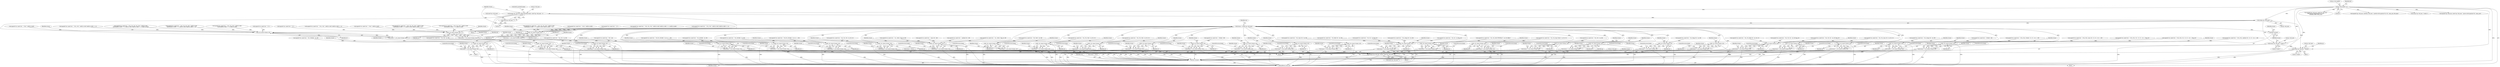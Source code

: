 digraph "0_radare2_f41e941341e44aa86edd4483c4487ec09a074257@API" {
"1000377" [label="(Call,strdup (op->buf_asm))"];
"1000360" [label="(Call,strncpy (op->buf_asm, dalvik_opcodes[i].name, sizeof (op->buf_asm) - 1))"];
"1000159" [label="(Call,op->buf_asm[0] = 0)"];
"1000369" [label="(Call,sizeof (op->buf_asm) - 1)"];
"1000375" [label="(Call,strasm = strdup (op->buf_asm))"];
"1000423" [label="(Call,r_str_concat (strasm, str))"];
"1000421" [label="(Call,strasm = r_str_concat (strasm, str))"];
"1002136" [label="(Call,strncpy (op->buf_asm, strasm, sizeof (op->buf_asm) - 1))"];
"1002198" [label="(Call,free (strasm))"];
"1000455" [label="(Call,r_str_concat (strasm, str))"];
"1000453" [label="(Call,strasm = r_str_concat (strasm, str))"];
"1000491" [label="(Call,r_str_concat (strasm, str))"];
"1000489" [label="(Call,strasm = r_str_concat (strasm, str))"];
"1000511" [label="(Call,r_str_concat (strasm, str))"];
"1000509" [label="(Call,strasm = r_str_concat (strasm, str))"];
"1000541" [label="(Call,r_str_concat (strasm, str))"];
"1000539" [label="(Call,strasm = r_str_concat (strasm, str))"];
"1000575" [label="(Call,r_str_concat (strasm, str))"];
"1000573" [label="(Call,strasm = r_str_concat (strasm, str))"];
"1000638" [label="(Call,r_str_concat (strasm, str))"];
"1000636" [label="(Call,strasm = r_str_concat (strasm, str))"];
"1000693" [label="(Call,r_str_concat (strasm, str))"];
"1000691" [label="(Call,strasm = r_str_concat (strasm, str))"];
"1000771" [label="(Call,r_str_concat (strasm, str))"];
"1000769" [label="(Call,strasm = r_str_concat (strasm, str))"];
"1000807" [label="(Call,r_str_concat (strasm, str))"];
"1000805" [label="(Call,strasm = r_str_concat (strasm, str))"];
"1000843" [label="(Call,r_str_concat (strasm, str))"];
"1000841" [label="(Call,strasm = r_str_concat (strasm, str))"];
"1000885" [label="(Call,r_str_concat (strasm, str))"];
"1000883" [label="(Call,strasm = r_str_concat (strasm, str))"];
"1000899" [label="(Call,r_str_concat (strasm, str))"];
"1000897" [label="(Call,strasm = r_str_concat (strasm, str))"];
"1000919" [label="(Call,r_str_concat (strasm, str))"];
"1000917" [label="(Call,strasm = r_str_concat (strasm, str))"];
"1000946" [label="(Call,r_str_concat (strasm, str))"];
"1000944" [label="(Call,strasm = r_str_concat (strasm, str))"];
"1000978" [label="(Call,r_str_concat (strasm, str))"];
"1000976" [label="(Call,strasm = r_str_concat (strasm, str))"];
"1001014" [label="(Call,r_str_concat (strasm, str))"];
"1001012" [label="(Call,strasm = r_str_concat (strasm, str))"];
"1001053" [label="(Call,r_str_concat (strasm, str))"];
"1001051" [label="(Call,strasm = r_str_concat (strasm, str))"];
"1001179" [label="(Call,r_str_concat (strasm, str))"];
"1001177" [label="(Call,strasm = r_str_concat (strasm, str))"];
"1001190" [label="(Call,r_str_concat (strasm, str))"];
"1001188" [label="(Call,strasm = r_str_concat (strasm, str))"];
"1001239" [label="(Call,r_str_concat (strasm, str))"];
"1001237" [label="(Call,strasm = r_str_concat (strasm, str))"];
"1001364" [label="(Call,r_str_concat (strasm, str))"];
"1001362" [label="(Call,strasm = r_str_concat (strasm, str))"];
"1001375" [label="(Call,r_str_concat (strasm, str))"];
"1001373" [label="(Call,strasm = r_str_concat (strasm, str))"];
"1001502" [label="(Call,r_str_concat (strasm, str))"];
"1001500" [label="(Call,strasm = r_str_concat (strasm, str))"];
"1001566" [label="(Call,r_str_concat (strasm, str))"];
"1001564" [label="(Call,strasm = r_str_concat (strasm, str))"];
"1001612" [label="(Call,r_str_concat (strasm, str))"];
"1001610" [label="(Call,strasm = r_str_concat (strasm, str))"];
"1001715" [label="(Call,r_str_concat (strasm, str))"];
"1001713" [label="(Call,strasm = r_str_concat (strasm, str))"];
"1001775" [label="(Call,r_str_concat (strasm, str))"];
"1001773" [label="(Call,strasm = r_str_concat (strasm, str))"];
"1001890" [label="(Call,r_str_concat (strasm, str))"];
"1001888" [label="(Call,strasm = r_str_concat (strasm, str))"];
"1002050" [label="(Call,r_str_concat (strasm, str))"];
"1002048" [label="(Call,strasm = r_str_concat (strasm, str))"];
"1002112" [label="(Call,r_str_concat (strasm, str))"];
"1002110" [label="(Call,strasm = r_str_concat (strasm, str))"];
"1002125" [label="(Call,free (strasm))"];
"1002120" [label="(Call,strcpy (op->buf_asm, \"invalid \"))"];
"1002161" [label="(Call,strcpy (op->buf_asm , \"invalid\"))"];
"1001417" [label="(Call,snprintf (str, sizeof (str), \" v%i, string+%i\", vA, vB))"];
"1000769" [label="(Call,strasm = r_str_concat (strasm, str))"];
"1000639" [label="(Identifier,strasm)"];
"1002049" [label="(Identifier,strasm)"];
"1001241" [label="(Identifier,str)"];
"1002128" [label="(Identifier,strasm)"];
"1002198" [label="(Call,free (strasm))"];
"1002135" [label="(Block,)"];
"1000414" [label="(Call,snprintf (str, sizeof (str), \" v%i, v%i\", vA, vB))"];
"1002127" [label="(Call,strasm = NULL)"];
"1002048" [label="(Call,strasm = r_str_concat (strasm, str))"];
"1000901" [label="(Identifier,str)"];
"1000641" [label="(ControlStructure,break;)"];
"1001016" [label="(Identifier,str)"];
"1000382" [label="(Identifier,size)"];
"1000897" [label="(Call,strasm = r_str_concat (strasm, str))"];
"1001976" [label="(Call,snprintf (str, sizeof (str), \" {v%i, v%i, v%i, v%i}\", buf[4] & 0x0f,\n \t\t\t\t\t\t\t(buf[4] & 0xf0) >> 4, buf[5] & 0x0f, (buf[5] & 0xf0) >> 4))"];
"1001188" [label="(Call,strasm = r_str_concat (strasm, str))"];
"1001601" [label="(Call,snprintf (str, sizeof (str), \" v%i, thing+%i\", vA, vB))"];
"1001777" [label="(Identifier,str)"];
"1000884" [label="(Identifier,strasm)"];
"1000981" [label="(ControlStructure,break;)"];
"1002162" [label="(Call,op->buf_asm)"];
"1000883" [label="(Call,strasm = r_str_concat (strasm, str))"];
"1000489" [label="(Call,strasm = r_str_concat (strasm, str))"];
"1002124" [label="(Literal,\"invalid \")"];
"1001225" [label="(Call,snprintf (str, sizeof (str), \" {v%i..v%i}, [%04x]\", vC, vC + vA - 1, vB))"];
"1000809" [label="(Identifier,str)"];
"1001952" [label="(Call,snprintf (str, sizeof (str), \" {v%i, v%i, v%i}\", buf[4] & 0x0f,\n \t\t\t\t\t\t\t(buf[4] & 0xf0) >> 4, buf[5] & 0x0f))"];
"1002069" [label="(Call,snprintf (str, sizeof (str), \", %s ; 0x%x\", flag_str, vB))"];
"1000945" [label="(Identifier,strasm)"];
"1000543" [label="(Identifier,str)"];
"1002078" [label="(Call,snprintf (str, sizeof (str), \", class+%i\", vB))"];
"1001502" [label="(Call,r_str_concat (strasm, str))"];
"1001055" [label="(Identifier,str)"];
"1000131" [label="(Block,)"];
"1000378" [label="(Call,op->buf_asm)"];
"1002043" [label="(Call,snprintf (str, sizeof (str), \" {}\"))"];
"1000423" [label="(Call,r_str_concat (strasm, str))"];
"1001364" [label="(Call,r_str_concat (strasm, str))"];
"1000482" [label="(Call,snprintf (str, sizeof (str), \" v%i, v%i\", vA, vB))"];
"1000694" [label="(Identifier,strasm)"];
"1001190" [label="(Call,r_str_concat (strasm, str))"];
"1000457" [label="(Identifier,str)"];
"1000458" [label="(ControlStructure,break;)"];
"1000490" [label="(Identifier,strasm)"];
"1002199" [label="(Identifier,strasm)"];
"1001098" [label="(Call,snprintf (str, sizeof (str), \" {v%i, v%i}\", buf[4] & 0x0f, (buf[4] & 0xf0) >> 4))"];
"1002150" [label="(Identifier,op)"];
"1000321" [label="(Call,snprintf (op->buf_asm, sizeof (op->buf_asm),\n\t\t\t\t\t\"fill-array-data-payload %d, %d\",\n\t\t\t\t\telem_width, array_size))"];
"1000421" [label="(Call,strasm = r_str_concat (strasm, str))"];
"1001611" [label="(Identifier,strasm)"];
"1002056" [label="(Identifier,buf)"];
"1000377" [label="(Call,strdup (op->buf_asm))"];
"1000902" [label="(ControlStructure,break;)"];
"1001503" [label="(Identifier,strasm)"];
"1000842" [label="(Identifier,strasm)"];
"1002201" [label="(Identifier,size)"];
"1000361" [label="(Call,op->buf_asm)"];
"1000692" [label="(Identifier,strasm)"];
"1001193" [label="(ControlStructure,break;)"];
"1000165" [label="(Literal,0)"];
"1000807" [label="(Call,r_str_concat (strasm, str))"];
"1000446" [label="(Call,snprintf (str, sizeof (str), \" v%i, v%i\", vA, vB))"];
"1000888" [label="(ControlStructure,break;)"];
"1000844" [label="(Identifier,strasm)"];
"1001051" [label="(Call,strasm = r_str_concat (strasm, str))"];
"1001556" [label="(Call,snprintf (str, sizeof (str), \" v%i, v%i, [0x%\"PFMT64x\"]\", vA, vB, offset))"];
"1002187" [label="(Identifier,op)"];
"1002114" [label="(Identifier,str)"];
"1001180" [label="(Identifier,strasm)"];
"1001764" [label="(Call,snprintf (str, sizeof (str), \" v%i, string+%i\", vA, vB))"];
"1000898" [label="(Identifier,strasm)"];
"1000917" [label="(Call,strasm = r_str_concat (strasm, str))"];
"1001054" [label="(Identifier,strasm)"];
"1001182" [label="(Call,snprintf (str, sizeof (str), \", [%04x]\", vB))"];
"1000492" [label="(Identifier,strasm)"];
"1001921" [label="(Call,snprintf (str, sizeof (str), \" {v%i}\", buf[4] & 0x0f))"];
"1001179" [label="(Call,r_str_concat (strasm, str))"];
"1000509" [label="(Call,strasm = r_str_concat (strasm, str))"];
"1002137" [label="(Call,op->buf_asm)"];
"1000544" [label="(ControlStructure,break;)"];
"1000216" [label="(Call,snprintf (op->buf_asm, sizeof(op->buf_asm), \"packed-switch-payload %d, %d\", array_size, first_key))"];
"1001718" [label="(ControlStructure,break;)"];
"1000360" [label="(Call,strncpy (op->buf_asm, dalvik_opcodes[i].name, sizeof (op->buf_asm) - 1))"];
"1001612" [label="(Call,r_str_concat (strasm, str))"];
"1000574" [label="(Identifier,strasm)"];
"1000944" [label="(Call,strasm = r_str_concat (strasm, str))"];
"1000636" [label="(Call,strasm = r_str_concat (strasm, str))"];
"1001363" [label="(Identifier,strasm)"];
"1000510" [label="(Identifier,strasm)"];
"1000808" [label="(Identifier,strasm)"];
"1000359" [label="(Block,)"];
"1000845" [label="(Identifier,str)"];
"1001375" [label="(Call,r_str_concat (strasm, str))"];
"1000512" [label="(Identifier,strasm)"];
"1000805" [label="(Call,strasm = r_str_concat (strasm, str))"];
"1000375" [label="(Call,strasm = strdup (op->buf_asm))"];
"1001368" [label="(Identifier,str)"];
"1000532" [label="(Call,snprintf (str, sizeof (str), \" v%i, %#x\", vA, vB))"];
"1000503" [label="(Call,snprintf (str, sizeof (str), \" v%i\", vA))"];
"1000843" [label="(Call,r_str_concat (strasm, str))"];
"1001367" [label="(Call,snprintf (str, sizeof (str), \", [%04x]\", vB))"];
"1000455" [label="(Call,r_str_concat (strasm, str))"];
"1001376" [label="(Identifier,strasm)"];
"1001893" [label="(ControlStructure,break;)"];
"1002111" [label="(Identifier,strasm)"];
"1000774" [label="(ControlStructure,break;)"];
"1001362" [label="(Call,strasm = r_str_concat (strasm, str))"];
"1002052" [label="(Identifier,str)"];
"1001614" [label="(Identifier,str)"];
"1000578" [label="(ControlStructure,break;)"];
"1002115" [label="(ControlStructure,break;)"];
"1001715" [label="(Call,r_str_concat (strasm, str))"];
"1000370" [label="(Call,sizeof (op->buf_asm))"];
"1001053" [label="(Call,r_str_concat (strasm, str))"];
"1000514" [label="(ControlStructure,break;)"];
"1000456" [label="(Identifier,strasm)"];
"1000374" [label="(Literal,1)"];
"1000978" [label="(Call,r_str_concat (strasm, str))"];
"1000948" [label="(Identifier,str)"];
"1001141" [label="(Call,snprintf (str, sizeof (str), \" {v%i, v%i, v%i, v%i}\", buf[4] & 0x0f,\n \t\t\t\t\t\t(buf[4] & 0xf0) >> 4, buf[5] & 0x0f, (buf[5] & 0xf0) >> 4))"];
"1001566" [label="(Call,r_str_concat (strasm, str))"];
"1001774" [label="(Identifier,strasm)"];
"1000576" [label="(Identifier,strasm)"];
"1001889" [label="(Identifier,strasm)"];
"1001242" [label="(ControlStructure,break;)"];
"1001365" [label="(Identifier,strasm)"];
"1001356" [label="(Call,snprintf (str, sizeof (str), \" {}\"))"];
"1000695" [label="(Identifier,str)"];
"1001192" [label="(Identifier,str)"];
"1001695" [label="(Call,snprintf (str, sizeof (str), \" v%i, v%i, %s\", vA, vB, flag_str))"];
"1000511" [label="(Call,r_str_concat (strasm, str))"];
"1001282" [label="(Call,snprintf (str, sizeof (str), \" {v%i, v%i}\", buf[4] & 0x0f, (buf[4] & 0xf0) >> 4))"];
"1001501" [label="(Identifier,strasm)"];
"1000770" [label="(Identifier,strasm)"];
"1001666" [label="(Call,snprintf (str, sizeof (str), \" v%i, v%i, %s\", vA, vB, flag_str))"];
"1001373" [label="(Call,strasm = r_str_concat (strasm, str))"];
"1000513" [label="(Identifier,str)"];
"1001052" [label="(Identifier,strasm)"];
"1001465" [label="(Call,snprintf (str, sizeof (str), \" v%i, %s\", vA, flag_str))"];
"1001086" [label="(Call,snprintf (str, sizeof (str), \" {v%i}\", buf[4] & 0x0f))"];
"1001615" [label="(ControlStructure,break;)"];
"1000918" [label="(Identifier,strasm)"];
"1001013" [label="(Identifier,strasm)"];
"1002121" [label="(Call,op->buf_asm)"];
"1000617" [label="(Call,snprintf (str, sizeof (str), \" v%i:v%i, 0x%08x\", vA, vA + 1, vB))"];
"1000640" [label="(Identifier,str)"];
"1001776" [label="(Identifier,strasm)"];
"1001191" [label="(Identifier,strasm)"];
"1001177" [label="(Call,strasm = r_str_concat (strasm, str))"];
"1001172" [label="(Call,snprintf (str, sizeof (str), \" {}\"))"];
"1000542" [label="(Identifier,strasm)"];
"1001713" [label="(Call,strasm = r_str_concat (strasm, str))"];
"1000886" [label="(Identifier,strasm)"];
"1001117" [label="(Call,snprintf (str, sizeof (str), \" {v%i, v%i, v%i}\", buf[4] & 0x0f, (buf[4] & 0xf0) >> 4, buf[5] & 0x0f))"];
"1001504" [label="(Identifier,str)"];
"1001017" [label="(ControlStructure,break;)"];
"1000672" [label="(Call,snprintf (str, sizeof (str), \" v%i:v%i, 0x%08x\", vA, vA + 1, vB))"];
"1000980" [label="(Identifier,str)"];
"1000494" [label="(ControlStructure,break;)"];
"1002112" [label="(Call,r_str_concat (strasm, str))"];
"1001270" [label="(Call,snprintf (str, sizeof (str), \" {v%i}\", buf[4] & 0x0f))"];
"1000946" [label="(Call,r_str_concat (strasm, str))"];
"1000976" [label="(Call,strasm = r_str_concat (strasm, str))"];
"1000629" [label="(Call,snprintf (str, sizeof (str), \" v%i, 0x%08x\", vA, vB))"];
"1000920" [label="(Identifier,strasm)"];
"1000539" [label="(Call,strasm = r_str_concat (strasm, str))"];
"1002104" [label="(Call,snprintf (str, sizeof (str), \", method+%i\", vB))"];
"1001888" [label="(Call,strasm = r_str_concat (strasm, str))"];
"1000577" [label="(Identifier,str)"];
"1000376" [label="(Identifier,strasm)"];
"1000885" [label="(Call,r_str_concat (strasm, str))"];
"1001374" [label="(Identifier,strasm)"];
"1000797" [label="(Call,snprintf (str, sizeof (str), \" v%i, v%i, v%i\", vA, vB, vC))"];
"1002136" [label="(Call,strncpy (op->buf_asm, strasm, sizeof (op->buf_asm) - 1))"];
"1000900" [label="(Identifier,strasm)"];
"1001610" [label="(Call,strasm = r_str_concat (strasm, str))"];
"1001238" [label="(Identifier,strasm)"];
"1000806" [label="(Identifier,strasm)"];
"1000369" [label="(Call,sizeof (op->buf_asm) - 1)"];
"1001876" [label="(Call,snprintf (str, sizeof (str), \" {v%i..v%i}, method+%i\", vC, vC + vA - 1, vB))"];
"1000977" [label="(Identifier,strasm)"];
"1001773" [label="(Call,strasm = r_str_concat (strasm, str))"];
"1001456" [label="(Call,snprintf (str, sizeof (str), \" v%i, class+%i\", vA, vB))"];
"1002051" [label="(Identifier,strasm)"];
"1001567" [label="(Identifier,strasm)"];
"1000426" [label="(ControlStructure,break;)"];
"1001564" [label="(Call,strasm = r_str_concat (strasm, str))"];
"1002050" [label="(Call,r_str_concat (strasm, str))"];
"1001237" [label="(Call,strasm = r_str_concat (strasm, str))"];
"1000638" [label="(Call,r_str_concat (strasm, str))"];
"1001890" [label="(Call,r_str_concat (strasm, str))"];
"1001325" [label="(Call,snprintf (str, sizeof (str), \" {v%i, v%i, v%i, v%i}\", buf[4] & 0x0f,\n \t\t\t\t\t\t(buf[4] & 0xf0) >> 4, buf[5] & 0x0f, (buf[5] & 0xf0) >> 4))"];
"1000947" [label="(Identifier,strasm)"];
"1000453" [label="(Call,strasm = r_str_concat (strasm, str))"];
"1001056" [label="(ControlStructure,break;)"];
"1001568" [label="(Identifier,str)"];
"1001716" [label="(Identifier,strasm)"];
"1000833" [label="(Call,snprintf (str, sizeof (str), \" v%i, v%i, %#x\", vA, vB, vC))"];
"1001378" [label="(ControlStructure,break;)"];
"1000899" [label="(Call,r_str_concat (strasm, str))"];
"1002202" [label="(MethodReturn,static int)"];
"1000160" [label="(Call,op->buf_asm[0])"];
"1000425" [label="(Identifier,str)"];
"1001775" [label="(Call,r_str_concat (strasm, str))"];
"1001189" [label="(Identifier,strasm)"];
"1001484" [label="(Call,snprintf (str, sizeof (str), \" v%i, field+%i\", vA, vB))"];
"1001717" [label="(Identifier,str)"];
"1001714" [label="(Identifier,strasm)"];
"1002140" [label="(Identifier,strasm)"];
"1001366" [label="(Identifier,str)"];
"1000693" [label="(Call,r_str_concat (strasm, str))"];
"1002141" [label="(Call,sizeof (op->buf_asm) - 1)"];
"1000772" [label="(Identifier,strasm)"];
"1001181" [label="(Identifier,str)"];
"1001839" [label="(Call,snprintf (str, sizeof (str), \" {v%i..v%i}, class+%i\", vC, vC + vA - 1, vB))"];
"1001676" [label="(Call,snprintf (str, sizeof (str), \" v%i, v%i, class+%i\", vA, vB, vC))"];
"1000541" [label="(Call,r_str_concat (strasm, str))"];
"1000394" [label="(Block,)"];
"1000810" [label="(ControlStructure,break;)"];
"1001500" [label="(Call,strasm = r_str_concat (strasm, str))"];
"1000846" [label="(ControlStructure,break;)"];
"1001778" [label="(ControlStructure,break;)"];
"1002172" [label="(Call,strcpy (op->buf_asm, \"invalid \"))"];
"1001505" [label="(ControlStructure,break;)"];
"1002161" [label="(Call,strcpy (op->buf_asm , \"invalid\"))"];
"1001862" [label="(Call,snprintf (str, sizeof (str), \" {v%i..v%i}, %s\", vC, vC + vA - 1, flag_str))"];
"1000255" [label="(Call,snprintf (op->buf_asm, sizeof (op->buf_asm), \"sparse-switch-payload %d\", array_size))"];
"1000352" [label="(Call,strasm = NULL)"];
"1000841" [label="(Call,strasm = r_str_concat (strasm, str))"];
"1001183" [label="(Identifier,str)"];
"1000887" [label="(Identifier,str)"];
"1001546" [label="(Call,snprintf (str, sizeof (str), \" v%i, v%i, [obj+%04x]\", vA, vB, vC))"];
"1001933" [label="(Call,snprintf (str, sizeof (str), \" {v%i, v%i}\", buf[4] & 0x0f, (buf[4] & 0xf0) >> 4))"];
"1001613" [label="(Identifier,strasm)"];
"1002165" [label="(Literal,\"invalid\")"];
"1000773" [label="(Identifier,str)"];
"1000979" [label="(Identifier,strasm)"];
"1002126" [label="(Identifier,strasm)"];
"1002125" [label="(Call,free (strasm))"];
"1000424" [label="(Identifier,strasm)"];
"1000169" [label="(Identifier,buf)"];
"1001014" [label="(Call,r_str_concat (strasm, str))"];
"1000566" [label="(Call,snprintf (str, sizeof (str), \" v%i, %#04hx\", vA, sB))"];
"1000553" [label="(Block,)"];
"1002110" [label="(Call,strasm = r_str_concat (strasm, str))"];
"1000919" [label="(Call,r_str_concat (strasm, str))"];
"1001565" [label="(Identifier,strasm)"];
"1000922" [label="(ControlStructure,break;)"];
"1001825" [label="(Call,snprintf (str, sizeof (str), \" {v%i..v%i}, %s\", vC, vC + vA - 1, flag_str))"];
"1000575" [label="(Call,r_str_concat (strasm, str))"];
"1000491" [label="(Call,r_str_concat (strasm, str))"];
"1001569" [label="(ControlStructure,break;)"];
"1000696" [label="(ControlStructure,break;)"];
"1002095" [label="(Call,snprintf (str, sizeof (str), \", %s ; 0x%x\", flag_str, vB))"];
"1001240" [label="(Identifier,strasm)"];
"1001012" [label="(Call,strasm = r_str_concat (strasm, str))"];
"1000949" [label="(ControlStructure,break;)"];
"1000771" [label="(Call,r_str_concat (strasm, str))"];
"1001239" [label="(Call,r_str_concat (strasm, str))"];
"1000454" [label="(Identifier,strasm)"];
"1000493" [label="(Identifier,str)"];
"1000921" [label="(Identifier,str)"];
"1001178" [label="(Identifier,strasm)"];
"1001301" [label="(Call,snprintf (str, sizeof (str), \" {v%i, v%i, v%i}\", buf[4] & 0x0f,\n \t\t\t\t\t\t(buf[4] & 0xf0) >> 4, buf[5] & 0x0f))"];
"1001377" [label="(Identifier,str)"];
"1001493" [label="(Call,snprintf (str, sizeof (str), \" v%i, %s\", vA, flag_str))"];
"1000573" [label="(Call,strasm = r_str_concat (strasm, str))"];
"1002007" [label="(Call,snprintf (str, sizeof (str), \" {v%i, v%i, v%i, v%i, v%i}\", buf[4] & 0x0f,\n \t\t\t\t\t\t\t(buf[4] & 0xf0) >> 4, buf[5] & 0x0f, (buf[5] & 0xf0) >> 4, buf[1] & 0x0f))"];
"1000691" [label="(Call,strasm = r_str_concat (strasm, str))"];
"1000159" [label="(Call,op->buf_asm[0] = 0)"];
"1000540" [label="(Identifier,strasm)"];
"1000684" [label="(Call,snprintf (str, sizeof (str), \" v%i, 0x%08x\", vA, vB))"];
"1001892" [label="(Identifier,str)"];
"1001015" [label="(Identifier,strasm)"];
"1000875" [label="(Call,snprintf (str, sizeof (str), \" v%i, v%i, %#x\", vA, vB, vC))"];
"1001891" [label="(Identifier,strasm)"];
"1002160" [label="(Block,)"];
"1002120" [label="(Call,strcpy (op->buf_asm, \"invalid \"))"];
"1001705" [label="(Call,snprintf (str, sizeof (str), \" v%i, v%i, field+%i\", vA, vB, vC))"];
"1000637" [label="(Identifier,strasm)"];
"1000364" [label="(Call,dalvik_opcodes[i].name)"];
"1002113" [label="(Identifier,strasm)"];
"1000422" [label="(Identifier,strasm)"];
"1000377" -> "1000375"  [label="AST: "];
"1000377" -> "1000378"  [label="CFG: "];
"1000378" -> "1000377"  [label="AST: "];
"1000375" -> "1000377"  [label="CFG: "];
"1000377" -> "1000375"  [label="DDG: "];
"1000360" -> "1000377"  [label="DDG: "];
"1000159" -> "1000377"  [label="DDG: "];
"1000377" -> "1002120"  [label="DDG: "];
"1000377" -> "1002161"  [label="DDG: "];
"1000360" -> "1000359"  [label="AST: "];
"1000360" -> "1000369"  [label="CFG: "];
"1000361" -> "1000360"  [label="AST: "];
"1000364" -> "1000360"  [label="AST: "];
"1000369" -> "1000360"  [label="AST: "];
"1000376" -> "1000360"  [label="CFG: "];
"1000360" -> "1002202"  [label="DDG: "];
"1000360" -> "1002202"  [label="DDG: "];
"1000360" -> "1002202"  [label="DDG: "];
"1000159" -> "1000360"  [label="DDG: "];
"1000369" -> "1000360"  [label="DDG: "];
"1000159" -> "1000131"  [label="AST: "];
"1000159" -> "1000165"  [label="CFG: "];
"1000160" -> "1000159"  [label="AST: "];
"1000165" -> "1000159"  [label="AST: "];
"1000169" -> "1000159"  [label="CFG: "];
"1000159" -> "1002202"  [label="DDG: "];
"1000159" -> "1000216"  [label="DDG: "];
"1000159" -> "1000255"  [label="DDG: "];
"1000159" -> "1000321"  [label="DDG: "];
"1000159" -> "1002120"  [label="DDG: "];
"1000159" -> "1002136"  [label="DDG: "];
"1000159" -> "1002161"  [label="DDG: "];
"1000159" -> "1002172"  [label="DDG: "];
"1000369" -> "1000374"  [label="CFG: "];
"1000370" -> "1000369"  [label="AST: "];
"1000374" -> "1000369"  [label="AST: "];
"1000375" -> "1000359"  [label="AST: "];
"1000376" -> "1000375"  [label="AST: "];
"1000382" -> "1000375"  [label="CFG: "];
"1000375" -> "1002202"  [label="DDG: "];
"1000375" -> "1000423"  [label="DDG: "];
"1000375" -> "1000455"  [label="DDG: "];
"1000375" -> "1000491"  [label="DDG: "];
"1000375" -> "1000511"  [label="DDG: "];
"1000375" -> "1000541"  [label="DDG: "];
"1000375" -> "1000575"  [label="DDG: "];
"1000375" -> "1000638"  [label="DDG: "];
"1000375" -> "1000693"  [label="DDG: "];
"1000375" -> "1000771"  [label="DDG: "];
"1000375" -> "1000807"  [label="DDG: "];
"1000375" -> "1000843"  [label="DDG: "];
"1000375" -> "1000885"  [label="DDG: "];
"1000375" -> "1000899"  [label="DDG: "];
"1000375" -> "1000919"  [label="DDG: "];
"1000375" -> "1000946"  [label="DDG: "];
"1000375" -> "1000978"  [label="DDG: "];
"1000375" -> "1001014"  [label="DDG: "];
"1000375" -> "1001053"  [label="DDG: "];
"1000375" -> "1001179"  [label="DDG: "];
"1000375" -> "1001239"  [label="DDG: "];
"1000375" -> "1001364"  [label="DDG: "];
"1000375" -> "1001502"  [label="DDG: "];
"1000375" -> "1001566"  [label="DDG: "];
"1000375" -> "1001612"  [label="DDG: "];
"1000375" -> "1001715"  [label="DDG: "];
"1000375" -> "1001775"  [label="DDG: "];
"1000375" -> "1001890"  [label="DDG: "];
"1000375" -> "1002050"  [label="DDG: "];
"1000375" -> "1002125"  [label="DDG: "];
"1000375" -> "1002136"  [label="DDG: "];
"1000375" -> "1002198"  [label="DDG: "];
"1000423" -> "1000421"  [label="AST: "];
"1000423" -> "1000425"  [label="CFG: "];
"1000424" -> "1000423"  [label="AST: "];
"1000425" -> "1000423"  [label="AST: "];
"1000421" -> "1000423"  [label="CFG: "];
"1000423" -> "1002202"  [label="DDG: "];
"1000423" -> "1000421"  [label="DDG: "];
"1000423" -> "1000421"  [label="DDG: "];
"1000414" -> "1000423"  [label="DDG: "];
"1000421" -> "1000394"  [label="AST: "];
"1000422" -> "1000421"  [label="AST: "];
"1000426" -> "1000421"  [label="CFG: "];
"1000421" -> "1002202"  [label="DDG: "];
"1000421" -> "1002136"  [label="DDG: "];
"1000421" -> "1002198"  [label="DDG: "];
"1002136" -> "1002135"  [label="AST: "];
"1002136" -> "1002141"  [label="CFG: "];
"1002137" -> "1002136"  [label="AST: "];
"1002140" -> "1002136"  [label="AST: "];
"1002141" -> "1002136"  [label="AST: "];
"1002150" -> "1002136"  [label="CFG: "];
"1002136" -> "1002202"  [label="DDG: "];
"1000539" -> "1002136"  [label="DDG: "];
"1002110" -> "1002136"  [label="DDG: "];
"1000917" -> "1002136"  [label="DDG: "];
"1000883" -> "1002136"  [label="DDG: "];
"1001188" -> "1002136"  [label="DDG: "];
"1000976" -> "1002136"  [label="DDG: "];
"1000897" -> "1002136"  [label="DDG: "];
"1000841" -> "1002136"  [label="DDG: "];
"1000489" -> "1002136"  [label="DDG: "];
"1001051" -> "1002136"  [label="DDG: "];
"1001888" -> "1002136"  [label="DDG: "];
"1000805" -> "1002136"  [label="DDG: "];
"1001237" -> "1002136"  [label="DDG: "];
"1000636" -> "1002136"  [label="DDG: "];
"1001610" -> "1002136"  [label="DDG: "];
"1002127" -> "1002136"  [label="DDG: "];
"1000769" -> "1002136"  [label="DDG: "];
"1001564" -> "1002136"  [label="DDG: "];
"1000573" -> "1002136"  [label="DDG: "];
"1000944" -> "1002136"  [label="DDG: "];
"1001012" -> "1002136"  [label="DDG: "];
"1001713" -> "1002136"  [label="DDG: "];
"1001373" -> "1002136"  [label="DDG: "];
"1000691" -> "1002136"  [label="DDG: "];
"1000509" -> "1002136"  [label="DDG: "];
"1001500" -> "1002136"  [label="DDG: "];
"1001773" -> "1002136"  [label="DDG: "];
"1000453" -> "1002136"  [label="DDG: "];
"1002141" -> "1002136"  [label="DDG: "];
"1002136" -> "1002198"  [label="DDG: "];
"1002198" -> "1000131"  [label="AST: "];
"1002198" -> "1002199"  [label="CFG: "];
"1002199" -> "1002198"  [label="AST: "];
"1002201" -> "1002198"  [label="CFG: "];
"1002198" -> "1002202"  [label="DDG: "];
"1000539" -> "1002198"  [label="DDG: "];
"1002110" -> "1002198"  [label="DDG: "];
"1000917" -> "1002198"  [label="DDG: "];
"1000883" -> "1002198"  [label="DDG: "];
"1001188" -> "1002198"  [label="DDG: "];
"1000976" -> "1002198"  [label="DDG: "];
"1000897" -> "1002198"  [label="DDG: "];
"1000841" -> "1002198"  [label="DDG: "];
"1000489" -> "1002198"  [label="DDG: "];
"1001051" -> "1002198"  [label="DDG: "];
"1001888" -> "1002198"  [label="DDG: "];
"1000805" -> "1002198"  [label="DDG: "];
"1001237" -> "1002198"  [label="DDG: "];
"1000636" -> "1002198"  [label="DDG: "];
"1001610" -> "1002198"  [label="DDG: "];
"1000352" -> "1002198"  [label="DDG: "];
"1002127" -> "1002198"  [label="DDG: "];
"1000769" -> "1002198"  [label="DDG: "];
"1001564" -> "1002198"  [label="DDG: "];
"1000573" -> "1002198"  [label="DDG: "];
"1000944" -> "1002198"  [label="DDG: "];
"1001012" -> "1002198"  [label="DDG: "];
"1001713" -> "1002198"  [label="DDG: "];
"1001373" -> "1002198"  [label="DDG: "];
"1000691" -> "1002198"  [label="DDG: "];
"1000509" -> "1002198"  [label="DDG: "];
"1001500" -> "1002198"  [label="DDG: "];
"1001773" -> "1002198"  [label="DDG: "];
"1000453" -> "1002198"  [label="DDG: "];
"1000455" -> "1000453"  [label="AST: "];
"1000455" -> "1000457"  [label="CFG: "];
"1000456" -> "1000455"  [label="AST: "];
"1000457" -> "1000455"  [label="AST: "];
"1000453" -> "1000455"  [label="CFG: "];
"1000455" -> "1002202"  [label="DDG: "];
"1000455" -> "1000453"  [label="DDG: "];
"1000455" -> "1000453"  [label="DDG: "];
"1000446" -> "1000455"  [label="DDG: "];
"1000453" -> "1000394"  [label="AST: "];
"1000454" -> "1000453"  [label="AST: "];
"1000458" -> "1000453"  [label="CFG: "];
"1000453" -> "1002202"  [label="DDG: "];
"1000491" -> "1000489"  [label="AST: "];
"1000491" -> "1000493"  [label="CFG: "];
"1000492" -> "1000491"  [label="AST: "];
"1000493" -> "1000491"  [label="AST: "];
"1000489" -> "1000491"  [label="CFG: "];
"1000491" -> "1002202"  [label="DDG: "];
"1000491" -> "1000489"  [label="DDG: "];
"1000491" -> "1000489"  [label="DDG: "];
"1000482" -> "1000491"  [label="DDG: "];
"1000489" -> "1000394"  [label="AST: "];
"1000490" -> "1000489"  [label="AST: "];
"1000494" -> "1000489"  [label="CFG: "];
"1000489" -> "1002202"  [label="DDG: "];
"1000511" -> "1000509"  [label="AST: "];
"1000511" -> "1000513"  [label="CFG: "];
"1000512" -> "1000511"  [label="AST: "];
"1000513" -> "1000511"  [label="AST: "];
"1000509" -> "1000511"  [label="CFG: "];
"1000511" -> "1002202"  [label="DDG: "];
"1000511" -> "1000509"  [label="DDG: "];
"1000511" -> "1000509"  [label="DDG: "];
"1000503" -> "1000511"  [label="DDG: "];
"1000509" -> "1000394"  [label="AST: "];
"1000510" -> "1000509"  [label="AST: "];
"1000514" -> "1000509"  [label="CFG: "];
"1000509" -> "1002202"  [label="DDG: "];
"1000541" -> "1000539"  [label="AST: "];
"1000541" -> "1000543"  [label="CFG: "];
"1000542" -> "1000541"  [label="AST: "];
"1000543" -> "1000541"  [label="AST: "];
"1000539" -> "1000541"  [label="CFG: "];
"1000541" -> "1002202"  [label="DDG: "];
"1000541" -> "1000539"  [label="DDG: "];
"1000541" -> "1000539"  [label="DDG: "];
"1000532" -> "1000541"  [label="DDG: "];
"1000539" -> "1000394"  [label="AST: "];
"1000540" -> "1000539"  [label="AST: "];
"1000544" -> "1000539"  [label="CFG: "];
"1000539" -> "1002202"  [label="DDG: "];
"1000575" -> "1000573"  [label="AST: "];
"1000575" -> "1000577"  [label="CFG: "];
"1000576" -> "1000575"  [label="AST: "];
"1000577" -> "1000575"  [label="AST: "];
"1000573" -> "1000575"  [label="CFG: "];
"1000575" -> "1002202"  [label="DDG: "];
"1000575" -> "1000573"  [label="DDG: "];
"1000575" -> "1000573"  [label="DDG: "];
"1000566" -> "1000575"  [label="DDG: "];
"1000573" -> "1000553"  [label="AST: "];
"1000574" -> "1000573"  [label="AST: "];
"1000578" -> "1000573"  [label="CFG: "];
"1000573" -> "1002202"  [label="DDG: "];
"1000638" -> "1000636"  [label="AST: "];
"1000638" -> "1000640"  [label="CFG: "];
"1000639" -> "1000638"  [label="AST: "];
"1000640" -> "1000638"  [label="AST: "];
"1000636" -> "1000638"  [label="CFG: "];
"1000638" -> "1002202"  [label="DDG: "];
"1000638" -> "1000636"  [label="DDG: "];
"1000638" -> "1000636"  [label="DDG: "];
"1000629" -> "1000638"  [label="DDG: "];
"1000617" -> "1000638"  [label="DDG: "];
"1000636" -> "1000394"  [label="AST: "];
"1000637" -> "1000636"  [label="AST: "];
"1000641" -> "1000636"  [label="CFG: "];
"1000636" -> "1002202"  [label="DDG: "];
"1000693" -> "1000691"  [label="AST: "];
"1000693" -> "1000695"  [label="CFG: "];
"1000694" -> "1000693"  [label="AST: "];
"1000695" -> "1000693"  [label="AST: "];
"1000691" -> "1000693"  [label="CFG: "];
"1000693" -> "1002202"  [label="DDG: "];
"1000693" -> "1000691"  [label="DDG: "];
"1000693" -> "1000691"  [label="DDG: "];
"1000684" -> "1000693"  [label="DDG: "];
"1000672" -> "1000693"  [label="DDG: "];
"1000691" -> "1000394"  [label="AST: "];
"1000692" -> "1000691"  [label="AST: "];
"1000696" -> "1000691"  [label="CFG: "];
"1000691" -> "1002202"  [label="DDG: "];
"1000771" -> "1000769"  [label="AST: "];
"1000771" -> "1000773"  [label="CFG: "];
"1000772" -> "1000771"  [label="AST: "];
"1000773" -> "1000771"  [label="AST: "];
"1000769" -> "1000771"  [label="CFG: "];
"1000771" -> "1002202"  [label="DDG: "];
"1000771" -> "1000769"  [label="DDG: "];
"1000771" -> "1000769"  [label="DDG: "];
"1000769" -> "1000394"  [label="AST: "];
"1000770" -> "1000769"  [label="AST: "];
"1000774" -> "1000769"  [label="CFG: "];
"1000769" -> "1002202"  [label="DDG: "];
"1000807" -> "1000805"  [label="AST: "];
"1000807" -> "1000809"  [label="CFG: "];
"1000808" -> "1000807"  [label="AST: "];
"1000809" -> "1000807"  [label="AST: "];
"1000805" -> "1000807"  [label="CFG: "];
"1000807" -> "1002202"  [label="DDG: "];
"1000807" -> "1000805"  [label="DDG: "];
"1000807" -> "1000805"  [label="DDG: "];
"1000797" -> "1000807"  [label="DDG: "];
"1000805" -> "1000394"  [label="AST: "];
"1000806" -> "1000805"  [label="AST: "];
"1000810" -> "1000805"  [label="CFG: "];
"1000805" -> "1002202"  [label="DDG: "];
"1000843" -> "1000841"  [label="AST: "];
"1000843" -> "1000845"  [label="CFG: "];
"1000844" -> "1000843"  [label="AST: "];
"1000845" -> "1000843"  [label="AST: "];
"1000841" -> "1000843"  [label="CFG: "];
"1000843" -> "1002202"  [label="DDG: "];
"1000843" -> "1000841"  [label="DDG: "];
"1000843" -> "1000841"  [label="DDG: "];
"1000833" -> "1000843"  [label="DDG: "];
"1000841" -> "1000394"  [label="AST: "];
"1000842" -> "1000841"  [label="AST: "];
"1000846" -> "1000841"  [label="CFG: "];
"1000841" -> "1002202"  [label="DDG: "];
"1000885" -> "1000883"  [label="AST: "];
"1000885" -> "1000887"  [label="CFG: "];
"1000886" -> "1000885"  [label="AST: "];
"1000887" -> "1000885"  [label="AST: "];
"1000883" -> "1000885"  [label="CFG: "];
"1000885" -> "1002202"  [label="DDG: "];
"1000885" -> "1000883"  [label="DDG: "];
"1000885" -> "1000883"  [label="DDG: "];
"1000875" -> "1000885"  [label="DDG: "];
"1000883" -> "1000394"  [label="AST: "];
"1000884" -> "1000883"  [label="AST: "];
"1000888" -> "1000883"  [label="CFG: "];
"1000883" -> "1002202"  [label="DDG: "];
"1000899" -> "1000897"  [label="AST: "];
"1000899" -> "1000901"  [label="CFG: "];
"1000900" -> "1000899"  [label="AST: "];
"1000901" -> "1000899"  [label="AST: "];
"1000897" -> "1000899"  [label="CFG: "];
"1000899" -> "1002202"  [label="DDG: "];
"1000899" -> "1000897"  [label="DDG: "];
"1000899" -> "1000897"  [label="DDG: "];
"1000897" -> "1000394"  [label="AST: "];
"1000898" -> "1000897"  [label="AST: "];
"1000902" -> "1000897"  [label="CFG: "];
"1000897" -> "1002202"  [label="DDG: "];
"1000919" -> "1000917"  [label="AST: "];
"1000919" -> "1000921"  [label="CFG: "];
"1000920" -> "1000919"  [label="AST: "];
"1000921" -> "1000919"  [label="AST: "];
"1000917" -> "1000919"  [label="CFG: "];
"1000919" -> "1002202"  [label="DDG: "];
"1000919" -> "1000917"  [label="DDG: "];
"1000919" -> "1000917"  [label="DDG: "];
"1000917" -> "1000394"  [label="AST: "];
"1000918" -> "1000917"  [label="AST: "];
"1000922" -> "1000917"  [label="CFG: "];
"1000917" -> "1002202"  [label="DDG: "];
"1000946" -> "1000944"  [label="AST: "];
"1000946" -> "1000948"  [label="CFG: "];
"1000947" -> "1000946"  [label="AST: "];
"1000948" -> "1000946"  [label="AST: "];
"1000944" -> "1000946"  [label="CFG: "];
"1000946" -> "1002202"  [label="DDG: "];
"1000946" -> "1000944"  [label="DDG: "];
"1000946" -> "1000944"  [label="DDG: "];
"1000944" -> "1000394"  [label="AST: "];
"1000945" -> "1000944"  [label="AST: "];
"1000949" -> "1000944"  [label="CFG: "];
"1000944" -> "1002202"  [label="DDG: "];
"1000978" -> "1000976"  [label="AST: "];
"1000978" -> "1000980"  [label="CFG: "];
"1000979" -> "1000978"  [label="AST: "];
"1000980" -> "1000978"  [label="AST: "];
"1000976" -> "1000978"  [label="CFG: "];
"1000978" -> "1002202"  [label="DDG: "];
"1000978" -> "1000976"  [label="DDG: "];
"1000978" -> "1000976"  [label="DDG: "];
"1000976" -> "1000394"  [label="AST: "];
"1000977" -> "1000976"  [label="AST: "];
"1000981" -> "1000976"  [label="CFG: "];
"1000976" -> "1002202"  [label="DDG: "];
"1001014" -> "1001012"  [label="AST: "];
"1001014" -> "1001016"  [label="CFG: "];
"1001015" -> "1001014"  [label="AST: "];
"1001016" -> "1001014"  [label="AST: "];
"1001012" -> "1001014"  [label="CFG: "];
"1001014" -> "1002202"  [label="DDG: "];
"1001014" -> "1001012"  [label="DDG: "];
"1001014" -> "1001012"  [label="DDG: "];
"1001012" -> "1000394"  [label="AST: "];
"1001013" -> "1001012"  [label="AST: "];
"1001017" -> "1001012"  [label="CFG: "];
"1001012" -> "1002202"  [label="DDG: "];
"1001053" -> "1001051"  [label="AST: "];
"1001053" -> "1001055"  [label="CFG: "];
"1001054" -> "1001053"  [label="AST: "];
"1001055" -> "1001053"  [label="AST: "];
"1001051" -> "1001053"  [label="CFG: "];
"1001053" -> "1002202"  [label="DDG: "];
"1001053" -> "1001051"  [label="DDG: "];
"1001053" -> "1001051"  [label="DDG: "];
"1001051" -> "1000394"  [label="AST: "];
"1001052" -> "1001051"  [label="AST: "];
"1001056" -> "1001051"  [label="CFG: "];
"1001051" -> "1002202"  [label="DDG: "];
"1001179" -> "1001177"  [label="AST: "];
"1001179" -> "1001181"  [label="CFG: "];
"1001180" -> "1001179"  [label="AST: "];
"1001181" -> "1001179"  [label="AST: "];
"1001177" -> "1001179"  [label="CFG: "];
"1001179" -> "1001177"  [label="DDG: "];
"1001179" -> "1001177"  [label="DDG: "];
"1001172" -> "1001179"  [label="DDG: "];
"1001141" -> "1001179"  [label="DDG: "];
"1001117" -> "1001179"  [label="DDG: "];
"1001098" -> "1001179"  [label="DDG: "];
"1001086" -> "1001179"  [label="DDG: "];
"1001177" -> "1000394"  [label="AST: "];
"1001178" -> "1001177"  [label="AST: "];
"1001183" -> "1001177"  [label="CFG: "];
"1001177" -> "1001190"  [label="DDG: "];
"1001190" -> "1001188"  [label="AST: "];
"1001190" -> "1001192"  [label="CFG: "];
"1001191" -> "1001190"  [label="AST: "];
"1001192" -> "1001190"  [label="AST: "];
"1001188" -> "1001190"  [label="CFG: "];
"1001190" -> "1002202"  [label="DDG: "];
"1001190" -> "1001188"  [label="DDG: "];
"1001190" -> "1001188"  [label="DDG: "];
"1001182" -> "1001190"  [label="DDG: "];
"1001188" -> "1000394"  [label="AST: "];
"1001189" -> "1001188"  [label="AST: "];
"1001193" -> "1001188"  [label="CFG: "];
"1001188" -> "1002202"  [label="DDG: "];
"1001239" -> "1001237"  [label="AST: "];
"1001239" -> "1001241"  [label="CFG: "];
"1001240" -> "1001239"  [label="AST: "];
"1001241" -> "1001239"  [label="AST: "];
"1001237" -> "1001239"  [label="CFG: "];
"1001239" -> "1002202"  [label="DDG: "];
"1001239" -> "1001237"  [label="DDG: "];
"1001239" -> "1001237"  [label="DDG: "];
"1001225" -> "1001239"  [label="DDG: "];
"1001237" -> "1000394"  [label="AST: "];
"1001238" -> "1001237"  [label="AST: "];
"1001242" -> "1001237"  [label="CFG: "];
"1001237" -> "1002202"  [label="DDG: "];
"1001364" -> "1001362"  [label="AST: "];
"1001364" -> "1001366"  [label="CFG: "];
"1001365" -> "1001364"  [label="AST: "];
"1001366" -> "1001364"  [label="AST: "];
"1001362" -> "1001364"  [label="CFG: "];
"1001364" -> "1001362"  [label="DDG: "];
"1001364" -> "1001362"  [label="DDG: "];
"1001356" -> "1001364"  [label="DDG: "];
"1001282" -> "1001364"  [label="DDG: "];
"1001325" -> "1001364"  [label="DDG: "];
"1001270" -> "1001364"  [label="DDG: "];
"1001301" -> "1001364"  [label="DDG: "];
"1001362" -> "1000394"  [label="AST: "];
"1001363" -> "1001362"  [label="AST: "];
"1001368" -> "1001362"  [label="CFG: "];
"1001362" -> "1001375"  [label="DDG: "];
"1001375" -> "1001373"  [label="AST: "];
"1001375" -> "1001377"  [label="CFG: "];
"1001376" -> "1001375"  [label="AST: "];
"1001377" -> "1001375"  [label="AST: "];
"1001373" -> "1001375"  [label="CFG: "];
"1001375" -> "1002202"  [label="DDG: "];
"1001375" -> "1001373"  [label="DDG: "];
"1001375" -> "1001373"  [label="DDG: "];
"1001367" -> "1001375"  [label="DDG: "];
"1001373" -> "1000394"  [label="AST: "];
"1001374" -> "1001373"  [label="AST: "];
"1001378" -> "1001373"  [label="CFG: "];
"1001373" -> "1002202"  [label="DDG: "];
"1001502" -> "1001500"  [label="AST: "];
"1001502" -> "1001504"  [label="CFG: "];
"1001503" -> "1001502"  [label="AST: "];
"1001504" -> "1001502"  [label="AST: "];
"1001500" -> "1001502"  [label="CFG: "];
"1001502" -> "1002202"  [label="DDG: "];
"1001502" -> "1001500"  [label="DDG: "];
"1001502" -> "1001500"  [label="DDG: "];
"1001493" -> "1001502"  [label="DDG: "];
"1001417" -> "1001502"  [label="DDG: "];
"1001456" -> "1001502"  [label="DDG: "];
"1001465" -> "1001502"  [label="DDG: "];
"1001484" -> "1001502"  [label="DDG: "];
"1001500" -> "1000394"  [label="AST: "];
"1001501" -> "1001500"  [label="AST: "];
"1001505" -> "1001500"  [label="CFG: "];
"1001500" -> "1002202"  [label="DDG: "];
"1001566" -> "1001564"  [label="AST: "];
"1001566" -> "1001568"  [label="CFG: "];
"1001567" -> "1001566"  [label="AST: "];
"1001568" -> "1001566"  [label="AST: "];
"1001564" -> "1001566"  [label="CFG: "];
"1001566" -> "1002202"  [label="DDG: "];
"1001566" -> "1001564"  [label="DDG: "];
"1001566" -> "1001564"  [label="DDG: "];
"1001556" -> "1001566"  [label="DDG: "];
"1001546" -> "1001566"  [label="DDG: "];
"1001564" -> "1000394"  [label="AST: "];
"1001565" -> "1001564"  [label="AST: "];
"1001569" -> "1001564"  [label="CFG: "];
"1001564" -> "1002202"  [label="DDG: "];
"1001612" -> "1001610"  [label="AST: "];
"1001612" -> "1001614"  [label="CFG: "];
"1001613" -> "1001612"  [label="AST: "];
"1001614" -> "1001612"  [label="AST: "];
"1001610" -> "1001612"  [label="CFG: "];
"1001612" -> "1002202"  [label="DDG: "];
"1001612" -> "1001610"  [label="DDG: "];
"1001612" -> "1001610"  [label="DDG: "];
"1001601" -> "1001612"  [label="DDG: "];
"1001610" -> "1000394"  [label="AST: "];
"1001611" -> "1001610"  [label="AST: "];
"1001615" -> "1001610"  [label="CFG: "];
"1001610" -> "1002202"  [label="DDG: "];
"1001715" -> "1001713"  [label="AST: "];
"1001715" -> "1001717"  [label="CFG: "];
"1001716" -> "1001715"  [label="AST: "];
"1001717" -> "1001715"  [label="AST: "];
"1001713" -> "1001715"  [label="CFG: "];
"1001715" -> "1002202"  [label="DDG: "];
"1001715" -> "1001713"  [label="DDG: "];
"1001715" -> "1001713"  [label="DDG: "];
"1001695" -> "1001715"  [label="DDG: "];
"1001705" -> "1001715"  [label="DDG: "];
"1001666" -> "1001715"  [label="DDG: "];
"1001676" -> "1001715"  [label="DDG: "];
"1001713" -> "1000394"  [label="AST: "];
"1001714" -> "1001713"  [label="AST: "];
"1001718" -> "1001713"  [label="CFG: "];
"1001713" -> "1002202"  [label="DDG: "];
"1001775" -> "1001773"  [label="AST: "];
"1001775" -> "1001777"  [label="CFG: "];
"1001776" -> "1001775"  [label="AST: "];
"1001777" -> "1001775"  [label="AST: "];
"1001773" -> "1001775"  [label="CFG: "];
"1001775" -> "1002202"  [label="DDG: "];
"1001775" -> "1001773"  [label="DDG: "];
"1001775" -> "1001773"  [label="DDG: "];
"1001764" -> "1001775"  [label="DDG: "];
"1001773" -> "1000394"  [label="AST: "];
"1001774" -> "1001773"  [label="AST: "];
"1001778" -> "1001773"  [label="CFG: "];
"1001773" -> "1002202"  [label="DDG: "];
"1001890" -> "1001888"  [label="AST: "];
"1001890" -> "1001892"  [label="CFG: "];
"1001891" -> "1001890"  [label="AST: "];
"1001892" -> "1001890"  [label="AST: "];
"1001888" -> "1001890"  [label="CFG: "];
"1001890" -> "1002202"  [label="DDG: "];
"1001890" -> "1001888"  [label="DDG: "];
"1001890" -> "1001888"  [label="DDG: "];
"1001876" -> "1001890"  [label="DDG: "];
"1001862" -> "1001890"  [label="DDG: "];
"1001839" -> "1001890"  [label="DDG: "];
"1001825" -> "1001890"  [label="DDG: "];
"1001888" -> "1000394"  [label="AST: "];
"1001889" -> "1001888"  [label="AST: "];
"1001893" -> "1001888"  [label="CFG: "];
"1001888" -> "1002202"  [label="DDG: "];
"1002050" -> "1002048"  [label="AST: "];
"1002050" -> "1002052"  [label="CFG: "];
"1002051" -> "1002050"  [label="AST: "];
"1002052" -> "1002050"  [label="AST: "];
"1002048" -> "1002050"  [label="CFG: "];
"1002050" -> "1002048"  [label="DDG: "];
"1002050" -> "1002048"  [label="DDG: "];
"1002007" -> "1002050"  [label="DDG: "];
"1001933" -> "1002050"  [label="DDG: "];
"1001921" -> "1002050"  [label="DDG: "];
"1002043" -> "1002050"  [label="DDG: "];
"1001976" -> "1002050"  [label="DDG: "];
"1001952" -> "1002050"  [label="DDG: "];
"1002048" -> "1000394"  [label="AST: "];
"1002049" -> "1002048"  [label="AST: "];
"1002056" -> "1002048"  [label="CFG: "];
"1002048" -> "1002112"  [label="DDG: "];
"1002112" -> "1002110"  [label="AST: "];
"1002112" -> "1002114"  [label="CFG: "];
"1002113" -> "1002112"  [label="AST: "];
"1002114" -> "1002112"  [label="AST: "];
"1002110" -> "1002112"  [label="CFG: "];
"1002112" -> "1002202"  [label="DDG: "];
"1002112" -> "1002110"  [label="DDG: "];
"1002112" -> "1002110"  [label="DDG: "];
"1002078" -> "1002112"  [label="DDG: "];
"1002104" -> "1002112"  [label="DDG: "];
"1002095" -> "1002112"  [label="DDG: "];
"1002069" -> "1002112"  [label="DDG: "];
"1002110" -> "1000394"  [label="AST: "];
"1002111" -> "1002110"  [label="AST: "];
"1002115" -> "1002110"  [label="CFG: "];
"1002110" -> "1002202"  [label="DDG: "];
"1002125" -> "1000394"  [label="AST: "];
"1002125" -> "1002126"  [label="CFG: "];
"1002126" -> "1002125"  [label="AST: "];
"1002128" -> "1002125"  [label="CFG: "];
"1002120" -> "1000394"  [label="AST: "];
"1002120" -> "1002124"  [label="CFG: "];
"1002121" -> "1002120"  [label="AST: "];
"1002124" -> "1002120"  [label="AST: "];
"1002126" -> "1002120"  [label="CFG: "];
"1002120" -> "1002202"  [label="DDG: "];
"1002120" -> "1002161"  [label="DDG: "];
"1002161" -> "1002160"  [label="AST: "];
"1002161" -> "1002165"  [label="CFG: "];
"1002162" -> "1002161"  [label="AST: "];
"1002165" -> "1002161"  [label="AST: "];
"1002187" -> "1002161"  [label="CFG: "];
"1002161" -> "1002202"  [label="DDG: "];
"1002161" -> "1002202"  [label="DDG: "];
}
